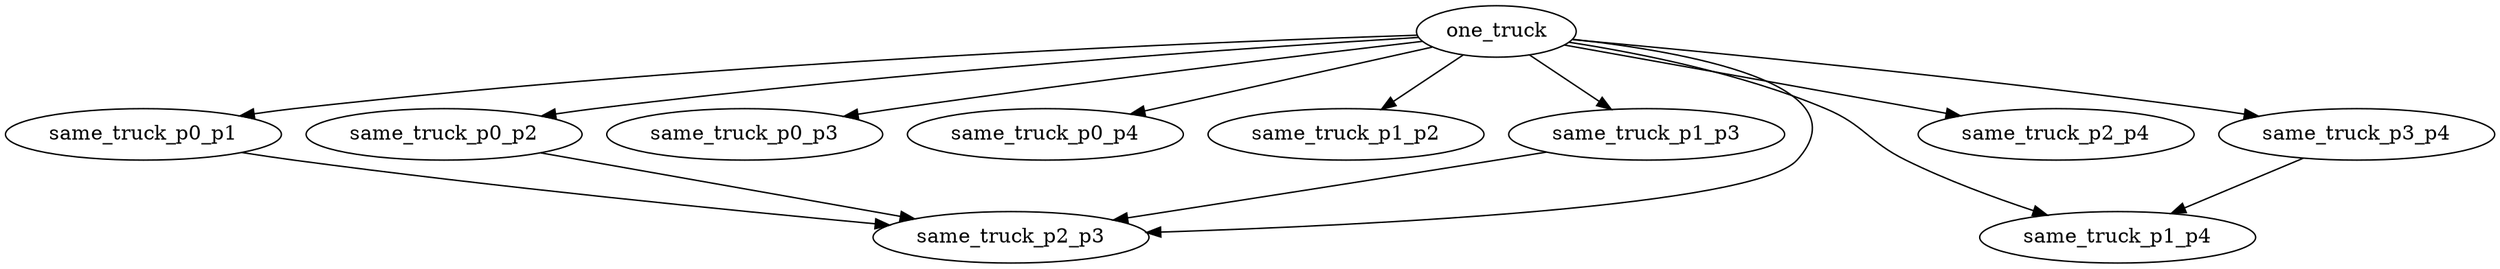 digraph G {
one_truck -> same_truck_p0_p1;one_truck -> same_truck_p0_p2;one_truck -> same_truck_p0_p3;one_truck -> same_truck_p0_p4;one_truck -> same_truck_p1_p2;one_truck -> same_truck_p1_p3;one_truck -> same_truck_p1_p4;one_truck -> same_truck_p2_p3;one_truck -> same_truck_p2_p4;one_truck -> same_truck_p3_p4;same_truck_p0_p1 -> same_truck_p2_p3;same_truck_p0_p2 -> same_truck_p2_p3;same_truck_p1_p3 -> same_truck_p2_p3;same_truck_p3_p4 -> same_truck_p1_p4;}